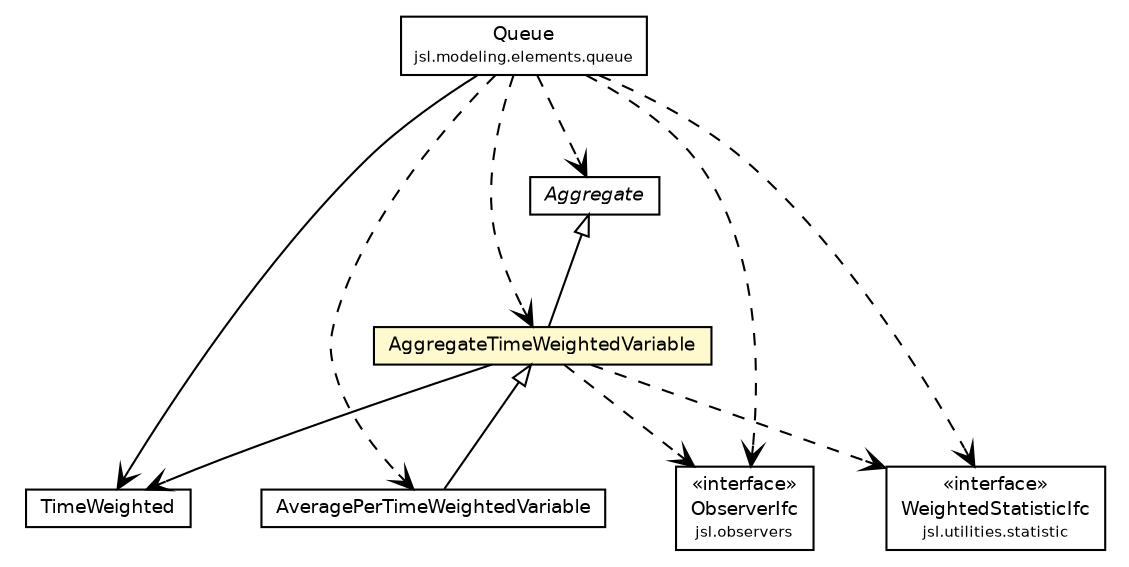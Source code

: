 #!/usr/local/bin/dot
#
# Class diagram 
# Generated by UMLGraph version 5.4 (http://www.umlgraph.org/)
#

digraph G {
	edge [fontname="Helvetica",fontsize=10,labelfontname="Helvetica",labelfontsize=10];
	node [fontname="Helvetica",fontsize=10,shape=plaintext];
	nodesep=0.25;
	ranksep=0.5;
	// jsl.modeling.elements.queue.Queue
	c23435 [label=<<table title="jsl.modeling.elements.queue.Queue" border="0" cellborder="1" cellspacing="0" cellpadding="2" port="p" href="../queue/Queue.html">
		<tr><td><table border="0" cellspacing="0" cellpadding="1">
<tr><td align="center" balign="center"> Queue </td></tr>
<tr><td align="center" balign="center"><font point-size="7.0"> jsl.modeling.elements.queue </font></td></tr>
		</table></td></tr>
		</table>>, URL="../queue/Queue.html", fontname="Helvetica", fontcolor="black", fontsize=9.0];
	// jsl.modeling.elements.variable.TimeWeighted
	c23572 [label=<<table title="jsl.modeling.elements.variable.TimeWeighted" border="0" cellborder="1" cellspacing="0" cellpadding="2" port="p" href="./TimeWeighted.html">
		<tr><td><table border="0" cellspacing="0" cellpadding="1">
<tr><td align="center" balign="center"> TimeWeighted </td></tr>
		</table></td></tr>
		</table>>, URL="./TimeWeighted.html", fontname="Helvetica", fontcolor="black", fontsize=9.0];
	// jsl.modeling.elements.variable.AveragePerTimeWeightedVariable
	c23592 [label=<<table title="jsl.modeling.elements.variable.AveragePerTimeWeightedVariable" border="0" cellborder="1" cellspacing="0" cellpadding="2" port="p" href="./AveragePerTimeWeightedVariable.html">
		<tr><td><table border="0" cellspacing="0" cellpadding="1">
<tr><td align="center" balign="center"> AveragePerTimeWeightedVariable </td></tr>
		</table></td></tr>
		</table>>, URL="./AveragePerTimeWeightedVariable.html", fontname="Helvetica", fontcolor="black", fontsize=9.0];
	// jsl.modeling.elements.variable.AggregateTimeWeightedVariable
	c23593 [label=<<table title="jsl.modeling.elements.variable.AggregateTimeWeightedVariable" border="0" cellborder="1" cellspacing="0" cellpadding="2" port="p" bgcolor="lemonChiffon" href="./AggregateTimeWeightedVariable.html">
		<tr><td><table border="0" cellspacing="0" cellpadding="1">
<tr><td align="center" balign="center"> AggregateTimeWeightedVariable </td></tr>
		</table></td></tr>
		</table>>, URL="./AggregateTimeWeightedVariable.html", fontname="Helvetica", fontcolor="black", fontsize=9.0];
	// jsl.modeling.elements.variable.Aggregate
	c23595 [label=<<table title="jsl.modeling.elements.variable.Aggregate" border="0" cellborder="1" cellspacing="0" cellpadding="2" port="p" href="./Aggregate.html">
		<tr><td><table border="0" cellspacing="0" cellpadding="1">
<tr><td align="center" balign="center"><font face="Helvetica-Oblique"> Aggregate </font></td></tr>
		</table></td></tr>
		</table>>, URL="./Aggregate.html", fontname="Helvetica", fontcolor="black", fontsize=9.0];
	// jsl.observers.ObserverIfc
	c23615 [label=<<table title="jsl.observers.ObserverIfc" border="0" cellborder="1" cellspacing="0" cellpadding="2" port="p" href="../../../observers/ObserverIfc.html">
		<tr><td><table border="0" cellspacing="0" cellpadding="1">
<tr><td align="center" balign="center"> &#171;interface&#187; </td></tr>
<tr><td align="center" balign="center"> ObserverIfc </td></tr>
<tr><td align="center" balign="center"><font point-size="7.0"> jsl.observers </font></td></tr>
		</table></td></tr>
		</table>>, URL="../../../observers/ObserverIfc.html", fontname="Helvetica", fontcolor="black", fontsize=9.0];
	// jsl.utilities.statistic.WeightedStatisticIfc
	c23770 [label=<<table title="jsl.utilities.statistic.WeightedStatisticIfc" border="0" cellborder="1" cellspacing="0" cellpadding="2" port="p" href="../../../utilities/statistic/WeightedStatisticIfc.html">
		<tr><td><table border="0" cellspacing="0" cellpadding="1">
<tr><td align="center" balign="center"> &#171;interface&#187; </td></tr>
<tr><td align="center" balign="center"> WeightedStatisticIfc </td></tr>
<tr><td align="center" balign="center"><font point-size="7.0"> jsl.utilities.statistic </font></td></tr>
		</table></td></tr>
		</table>>, URL="../../../utilities/statistic/WeightedStatisticIfc.html", fontname="Helvetica", fontcolor="black", fontsize=9.0];
	//jsl.modeling.elements.variable.AveragePerTimeWeightedVariable extends jsl.modeling.elements.variable.AggregateTimeWeightedVariable
	c23593:p -> c23592:p [dir=back,arrowtail=empty];
	//jsl.modeling.elements.variable.AggregateTimeWeightedVariable extends jsl.modeling.elements.variable.Aggregate
	c23595:p -> c23593:p [dir=back,arrowtail=empty];
	// jsl.modeling.elements.queue.Queue NAVASSOC jsl.modeling.elements.variable.TimeWeighted
	c23435:p -> c23572:p [taillabel="", label="", headlabel="", fontname="Helvetica", fontcolor="black", fontsize=10.0, color="black", arrowhead=open];
	// jsl.modeling.elements.variable.AggregateTimeWeightedVariable NAVASSOC jsl.modeling.elements.variable.TimeWeighted
	c23593:p -> c23572:p [taillabel="", label="", headlabel="", fontname="Helvetica", fontcolor="black", fontsize=10.0, color="black", arrowhead=open];
	// jsl.modeling.elements.queue.Queue DEPEND jsl.modeling.elements.variable.Aggregate
	c23435:p -> c23595:p [taillabel="", label="", headlabel="", fontname="Helvetica", fontcolor="black", fontsize=10.0, color="black", arrowhead=open, style=dashed];
	// jsl.modeling.elements.queue.Queue DEPEND jsl.modeling.elements.variable.AveragePerTimeWeightedVariable
	c23435:p -> c23592:p [taillabel="", label="", headlabel="", fontname="Helvetica", fontcolor="black", fontsize=10.0, color="black", arrowhead=open, style=dashed];
	// jsl.modeling.elements.queue.Queue DEPEND jsl.utilities.statistic.WeightedStatisticIfc
	c23435:p -> c23770:p [taillabel="", label="", headlabel="", fontname="Helvetica", fontcolor="black", fontsize=10.0, color="black", arrowhead=open, style=dashed];
	// jsl.modeling.elements.queue.Queue DEPEND jsl.modeling.elements.variable.AggregateTimeWeightedVariable
	c23435:p -> c23593:p [taillabel="", label="", headlabel="", fontname="Helvetica", fontcolor="black", fontsize=10.0, color="black", arrowhead=open, style=dashed];
	// jsl.modeling.elements.queue.Queue DEPEND jsl.observers.ObserverIfc
	c23435:p -> c23615:p [taillabel="", label="", headlabel="", fontname="Helvetica", fontcolor="black", fontsize=10.0, color="black", arrowhead=open, style=dashed];
	// jsl.modeling.elements.variable.AggregateTimeWeightedVariable DEPEND jsl.observers.ObserverIfc
	c23593:p -> c23615:p [taillabel="", label="", headlabel="", fontname="Helvetica", fontcolor="black", fontsize=10.0, color="black", arrowhead=open, style=dashed];
	// jsl.modeling.elements.variable.AggregateTimeWeightedVariable DEPEND jsl.utilities.statistic.WeightedStatisticIfc
	c23593:p -> c23770:p [taillabel="", label="", headlabel="", fontname="Helvetica", fontcolor="black", fontsize=10.0, color="black", arrowhead=open, style=dashed];
}

